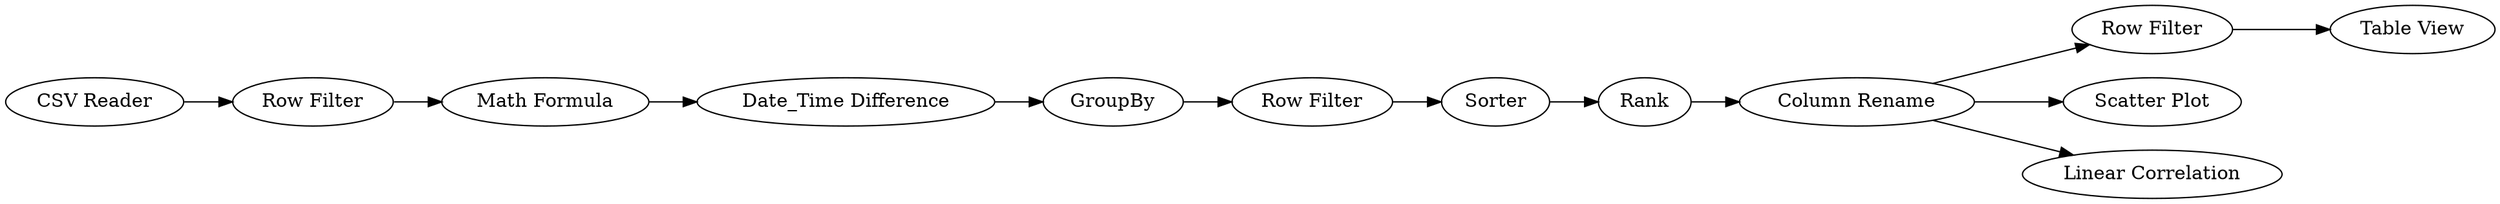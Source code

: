 digraph {
	1 [label="CSV Reader"]
	2 [label="Date_Time Difference"]
	3 [label="Row Filter"]
	4 [label="Math Formula"]
	5 [label=GroupBy]
	6 [label=Rank]
	7 [label=Sorter]
	16 [label="Column Rename"]
	17 [label="Row Filter"]
	18 [label="Scatter Plot"]
	19 [label="Row Filter"]
	20 [label="Linear Correlation"]
	21 [label="Table View"]
	1 -> 3
	2 -> 5
	3 -> 4
	4 -> 2
	5 -> 19
	6 -> 16
	7 -> 6
	16 -> 17
	16 -> 18
	16 -> 20
	17 -> 21
	19 -> 7
	rankdir=LR
}
